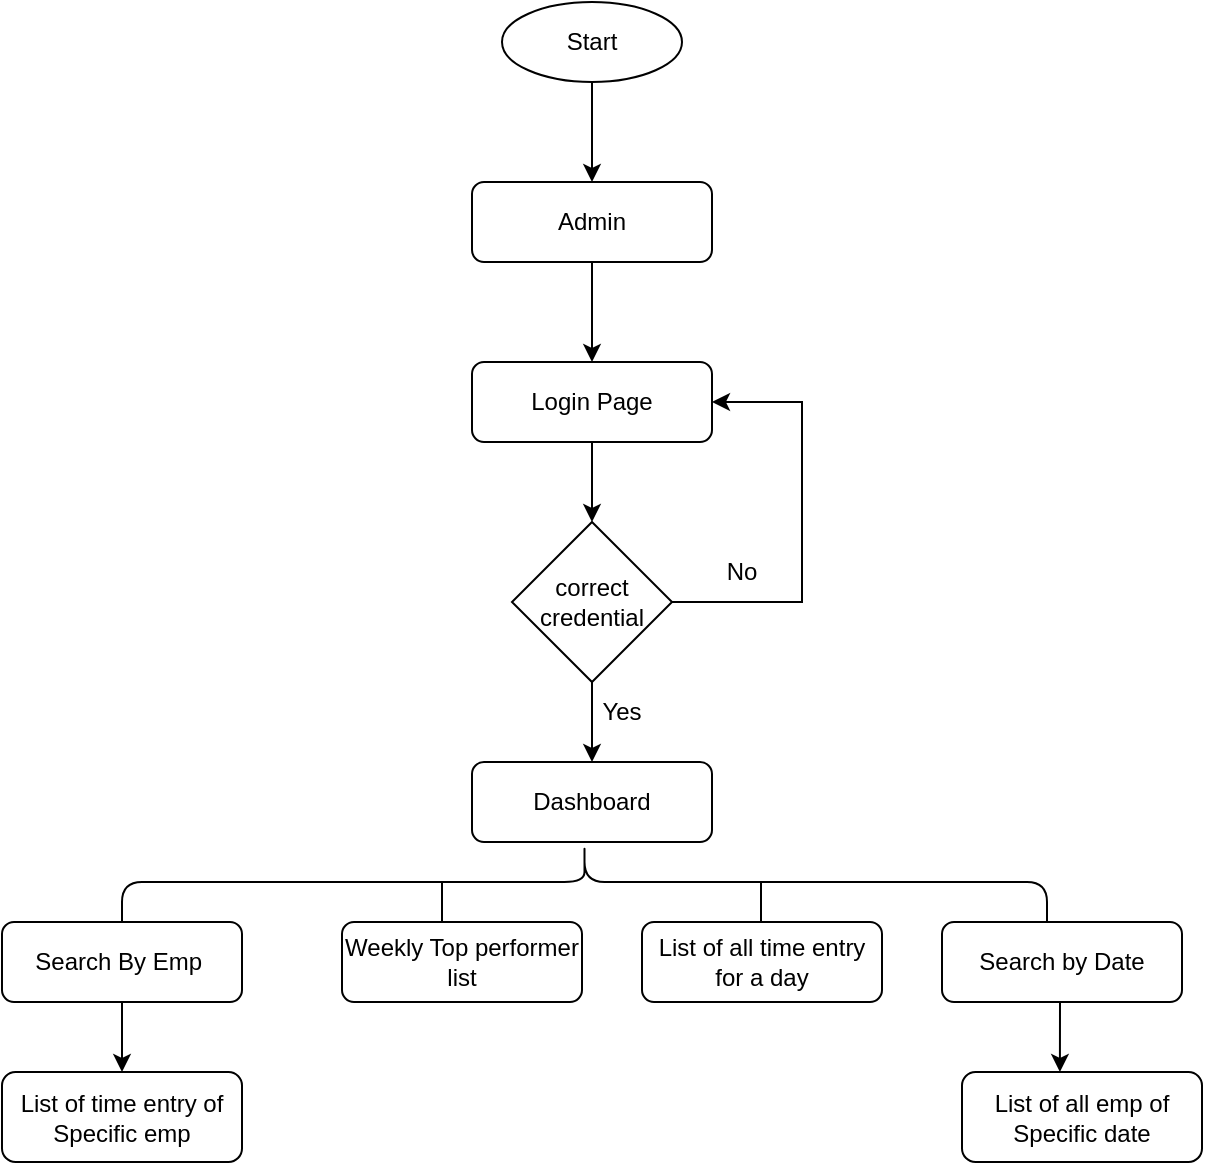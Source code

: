 <mxfile version="25.0.3" pages="2">
  <diagram id="C5RBs43oDa-KdzZeNtuy" name="Page-1">
    <mxGraphModel dx="954" dy="639" grid="1" gridSize="10" guides="1" tooltips="1" connect="1" arrows="1" fold="1" page="1" pageScale="1" pageWidth="827" pageHeight="1169" math="0" shadow="0">
      <root>
        <mxCell id="WIyWlLk6GJQsqaUBKTNV-0" />
        <mxCell id="WIyWlLk6GJQsqaUBKTNV-1" parent="WIyWlLk6GJQsqaUBKTNV-0" />
        <mxCell id="lDDxvoh7suUxgxob6qnk-7" style="edgeStyle=orthogonalEdgeStyle;rounded=0;orthogonalLoop=1;jettySize=auto;html=1;exitX=0.5;exitY=1;exitDx=0;exitDy=0;entryX=0.5;entryY=0;entryDx=0;entryDy=0;" edge="1" parent="WIyWlLk6GJQsqaUBKTNV-1" source="WIyWlLk6GJQsqaUBKTNV-3" target="lDDxvoh7suUxgxob6qnk-6">
          <mxGeometry relative="1" as="geometry" />
        </mxCell>
        <mxCell id="WIyWlLk6GJQsqaUBKTNV-3" value="Admin" style="rounded=1;whiteSpace=wrap;html=1;fontSize=12;glass=0;strokeWidth=1;shadow=0;" parent="WIyWlLk6GJQsqaUBKTNV-1" vertex="1">
          <mxGeometry x="385" y="110" width="120" height="40" as="geometry" />
        </mxCell>
        <mxCell id="WIyWlLk6GJQsqaUBKTNV-7" value="Dashboard" style="rounded=1;whiteSpace=wrap;html=1;fontSize=12;glass=0;strokeWidth=1;shadow=0;" parent="WIyWlLk6GJQsqaUBKTNV-1" vertex="1">
          <mxGeometry x="385" y="400" width="120" height="40" as="geometry" />
        </mxCell>
        <mxCell id="lDDxvoh7suUxgxob6qnk-1" value="" style="edgeStyle=orthogonalEdgeStyle;rounded=0;orthogonalLoop=1;jettySize=auto;html=1;" edge="1" parent="WIyWlLk6GJQsqaUBKTNV-1" source="lDDxvoh7suUxgxob6qnk-0" target="WIyWlLk6GJQsqaUBKTNV-3">
          <mxGeometry relative="1" as="geometry" />
        </mxCell>
        <mxCell id="lDDxvoh7suUxgxob6qnk-0" value="Start" style="ellipse;whiteSpace=wrap;html=1;" vertex="1" parent="WIyWlLk6GJQsqaUBKTNV-1">
          <mxGeometry x="400" y="20" width="90" height="40" as="geometry" />
        </mxCell>
        <mxCell id="lDDxvoh7suUxgxob6qnk-4" style="edgeStyle=orthogonalEdgeStyle;rounded=0;orthogonalLoop=1;jettySize=auto;html=1;exitX=0.5;exitY=1;exitDx=0;exitDy=0;entryX=0.5;entryY=0;entryDx=0;entryDy=0;" edge="1" parent="WIyWlLk6GJQsqaUBKTNV-1" source="lDDxvoh7suUxgxob6qnk-2" target="WIyWlLk6GJQsqaUBKTNV-7">
          <mxGeometry relative="1" as="geometry" />
        </mxCell>
        <mxCell id="lDDxvoh7suUxgxob6qnk-10" style="edgeStyle=orthogonalEdgeStyle;rounded=0;orthogonalLoop=1;jettySize=auto;html=1;exitX=1;exitY=0.5;exitDx=0;exitDy=0;entryX=1;entryY=0.5;entryDx=0;entryDy=0;" edge="1" parent="WIyWlLk6GJQsqaUBKTNV-1" source="lDDxvoh7suUxgxob6qnk-2" target="lDDxvoh7suUxgxob6qnk-6">
          <mxGeometry relative="1" as="geometry">
            <Array as="points">
              <mxPoint x="550" y="320" />
              <mxPoint x="550" y="220" />
            </Array>
          </mxGeometry>
        </mxCell>
        <mxCell id="lDDxvoh7suUxgxob6qnk-2" value="correct credential" style="rhombus;whiteSpace=wrap;html=1;" vertex="1" parent="WIyWlLk6GJQsqaUBKTNV-1">
          <mxGeometry x="405" y="280" width="80" height="80" as="geometry" />
        </mxCell>
        <mxCell id="lDDxvoh7suUxgxob6qnk-5" value="Yes" style="text;html=1;align=center;verticalAlign=middle;whiteSpace=wrap;rounded=0;" vertex="1" parent="WIyWlLk6GJQsqaUBKTNV-1">
          <mxGeometry x="430" y="360" width="60" height="30" as="geometry" />
        </mxCell>
        <mxCell id="lDDxvoh7suUxgxob6qnk-8" style="edgeStyle=orthogonalEdgeStyle;rounded=0;orthogonalLoop=1;jettySize=auto;html=1;exitX=0.5;exitY=1;exitDx=0;exitDy=0;entryX=0.5;entryY=0;entryDx=0;entryDy=0;" edge="1" parent="WIyWlLk6GJQsqaUBKTNV-1" source="lDDxvoh7suUxgxob6qnk-6" target="lDDxvoh7suUxgxob6qnk-2">
          <mxGeometry relative="1" as="geometry" />
        </mxCell>
        <mxCell id="lDDxvoh7suUxgxob6qnk-6" value="Login Page" style="rounded=1;whiteSpace=wrap;html=1;" vertex="1" parent="WIyWlLk6GJQsqaUBKTNV-1">
          <mxGeometry x="385" y="200" width="120" height="40" as="geometry" />
        </mxCell>
        <mxCell id="lDDxvoh7suUxgxob6qnk-11" value="No" style="text;html=1;align=center;verticalAlign=middle;whiteSpace=wrap;rounded=0;" vertex="1" parent="WIyWlLk6GJQsqaUBKTNV-1">
          <mxGeometry x="490" y="290" width="60" height="30" as="geometry" />
        </mxCell>
        <mxCell id="lDDxvoh7suUxgxob6qnk-13" value="" style="shape=curlyBracket;whiteSpace=wrap;html=1;rounded=1;labelPosition=left;verticalLabelPosition=middle;align=right;verticalAlign=middle;direction=south;" vertex="1" parent="WIyWlLk6GJQsqaUBKTNV-1">
          <mxGeometry x="210" y="440" width="462.5" height="40" as="geometry" />
        </mxCell>
        <mxCell id="lDDxvoh7suUxgxob6qnk-25" style="edgeStyle=orthogonalEdgeStyle;rounded=0;orthogonalLoop=1;jettySize=auto;html=1;exitX=0.5;exitY=1;exitDx=0;exitDy=0;entryX=0.5;entryY=0;entryDx=0;entryDy=0;" edge="1" parent="WIyWlLk6GJQsqaUBKTNV-1" source="lDDxvoh7suUxgxob6qnk-14" target="lDDxvoh7suUxgxob6qnk-24">
          <mxGeometry relative="1" as="geometry" />
        </mxCell>
        <mxCell id="lDDxvoh7suUxgxob6qnk-14" value="Search By Emp&amp;nbsp;" style="rounded=1;whiteSpace=wrap;html=1;" vertex="1" parent="WIyWlLk6GJQsqaUBKTNV-1">
          <mxGeometry x="150" y="480" width="120" height="40" as="geometry" />
        </mxCell>
        <mxCell id="lDDxvoh7suUxgxob6qnk-15" value="Search by Date" style="rounded=1;whiteSpace=wrap;html=1;" vertex="1" parent="WIyWlLk6GJQsqaUBKTNV-1">
          <mxGeometry x="620" y="480" width="120" height="40" as="geometry" />
        </mxCell>
        <mxCell id="lDDxvoh7suUxgxob6qnk-16" value="List of all time entry for a day" style="rounded=1;whiteSpace=wrap;html=1;" vertex="1" parent="WIyWlLk6GJQsqaUBKTNV-1">
          <mxGeometry x="470" y="480" width="120" height="40" as="geometry" />
        </mxCell>
        <mxCell id="lDDxvoh7suUxgxob6qnk-19" value="Weekly Top performer list" style="rounded=1;whiteSpace=wrap;html=1;" vertex="1" parent="WIyWlLk6GJQsqaUBKTNV-1">
          <mxGeometry x="320" y="480" width="120" height="40" as="geometry" />
        </mxCell>
        <mxCell id="lDDxvoh7suUxgxob6qnk-21" value="" style="endArrow=none;html=1;rounded=0;" edge="1" parent="WIyWlLk6GJQsqaUBKTNV-1">
          <mxGeometry width="50" height="50" relative="1" as="geometry">
            <mxPoint x="370" y="480" as="sourcePoint" />
            <mxPoint x="370" y="460" as="targetPoint" />
          </mxGeometry>
        </mxCell>
        <mxCell id="lDDxvoh7suUxgxob6qnk-22" value="" style="endArrow=none;html=1;rounded=0;" edge="1" parent="WIyWlLk6GJQsqaUBKTNV-1">
          <mxGeometry width="50" height="50" relative="1" as="geometry">
            <mxPoint x="529.5" y="480" as="sourcePoint" />
            <mxPoint x="529.5" y="460" as="targetPoint" />
          </mxGeometry>
        </mxCell>
        <mxCell id="lDDxvoh7suUxgxob6qnk-24" value="List of time entry of Specific emp" style="rounded=1;whiteSpace=wrap;html=1;" vertex="1" parent="WIyWlLk6GJQsqaUBKTNV-1">
          <mxGeometry x="150" y="555" width="120" height="45" as="geometry" />
        </mxCell>
        <mxCell id="lDDxvoh7suUxgxob6qnk-26" value="List of all emp of Specific date" style="rounded=1;whiteSpace=wrap;html=1;" vertex="1" parent="WIyWlLk6GJQsqaUBKTNV-1">
          <mxGeometry x="630" y="555" width="120" height="45" as="geometry" />
        </mxCell>
        <mxCell id="lDDxvoh7suUxgxob6qnk-28" style="edgeStyle=orthogonalEdgeStyle;rounded=0;orthogonalLoop=1;jettySize=auto;html=1;exitX=0.5;exitY=1;exitDx=0;exitDy=0;entryX=0.408;entryY=0;entryDx=0;entryDy=0;entryPerimeter=0;" edge="1" parent="WIyWlLk6GJQsqaUBKTNV-1" source="lDDxvoh7suUxgxob6qnk-15" target="lDDxvoh7suUxgxob6qnk-26">
          <mxGeometry relative="1" as="geometry" />
        </mxCell>
      </root>
    </mxGraphModel>
  </diagram>
  <diagram id="onQ0fEKLlDa7h6Y8T73T" name="Page-2">
    <mxGraphModel dx="954" dy="639" grid="1" gridSize="10" guides="1" tooltips="1" connect="1" arrows="1" fold="1" page="1" pageScale="1" pageWidth="850" pageHeight="1100" math="0" shadow="0">
      <root>
        <mxCell id="0" />
        <mxCell id="1" parent="0" />
        <mxCell id="nStN-9YolOoLrtS0YBtl-29" style="edgeStyle=orthogonalEdgeStyle;rounded=0;orthogonalLoop=1;jettySize=auto;html=1;exitX=0.5;exitY=1;exitDx=0;exitDy=0;entryX=0.5;entryY=0;entryDx=0;entryDy=0;" edge="1" parent="1" source="nStN-9YolOoLrtS0YBtl-2" target="nStN-9YolOoLrtS0YBtl-28">
          <mxGeometry relative="1" as="geometry" />
        </mxCell>
        <mxCell id="nStN-9YolOoLrtS0YBtl-2" value="Employee" style="rounded=1;whiteSpace=wrap;html=1;fontSize=12;glass=0;strokeWidth=1;shadow=0;" vertex="1" parent="1">
          <mxGeometry x="385" y="110" width="120" height="40" as="geometry" />
        </mxCell>
        <mxCell id="nStN-9YolOoLrtS0YBtl-3" value="Dashboard" style="rounded=1;whiteSpace=wrap;html=1;fontSize=12;glass=0;strokeWidth=1;shadow=0;" vertex="1" parent="1">
          <mxGeometry x="395" y="590" width="120" height="40" as="geometry" />
        </mxCell>
        <mxCell id="nStN-9YolOoLrtS0YBtl-4" value="" style="edgeStyle=orthogonalEdgeStyle;rounded=0;orthogonalLoop=1;jettySize=auto;html=1;" edge="1" parent="1" source="nStN-9YolOoLrtS0YBtl-5" target="nStN-9YolOoLrtS0YBtl-2">
          <mxGeometry relative="1" as="geometry" />
        </mxCell>
        <mxCell id="nStN-9YolOoLrtS0YBtl-5" value="Start" style="ellipse;whiteSpace=wrap;html=1;" vertex="1" parent="1">
          <mxGeometry x="400" y="20" width="90" height="40" as="geometry" />
        </mxCell>
        <mxCell id="nStN-9YolOoLrtS0YBtl-6" style="edgeStyle=orthogonalEdgeStyle;rounded=0;orthogonalLoop=1;jettySize=auto;html=1;exitX=0.5;exitY=1;exitDx=0;exitDy=0;entryX=0.5;entryY=0;entryDx=0;entryDy=0;" edge="1" parent="1" source="nStN-9YolOoLrtS0YBtl-8" target="nStN-9YolOoLrtS0YBtl-3">
          <mxGeometry relative="1" as="geometry" />
        </mxCell>
        <mxCell id="nStN-9YolOoLrtS0YBtl-7" style="edgeStyle=orthogonalEdgeStyle;rounded=0;orthogonalLoop=1;jettySize=auto;html=1;exitX=1;exitY=0.5;exitDx=0;exitDy=0;entryX=1;entryY=0.5;entryDx=0;entryDy=0;" edge="1" parent="1" source="nStN-9YolOoLrtS0YBtl-8" target="nStN-9YolOoLrtS0YBtl-11">
          <mxGeometry relative="1" as="geometry">
            <Array as="points">
              <mxPoint x="560" y="510" />
              <mxPoint x="560" y="410" />
            </Array>
          </mxGeometry>
        </mxCell>
        <mxCell id="nStN-9YolOoLrtS0YBtl-8" value="correct credential" style="rhombus;whiteSpace=wrap;html=1;" vertex="1" parent="1">
          <mxGeometry x="415" y="470" width="80" height="80" as="geometry" />
        </mxCell>
        <mxCell id="nStN-9YolOoLrtS0YBtl-9" value="Yes" style="text;html=1;align=center;verticalAlign=middle;whiteSpace=wrap;rounded=0;" vertex="1" parent="1">
          <mxGeometry x="440" y="550" width="60" height="30" as="geometry" />
        </mxCell>
        <mxCell id="nStN-9YolOoLrtS0YBtl-10" style="edgeStyle=orthogonalEdgeStyle;rounded=0;orthogonalLoop=1;jettySize=auto;html=1;exitX=0.5;exitY=1;exitDx=0;exitDy=0;entryX=0.5;entryY=0;entryDx=0;entryDy=0;" edge="1" parent="1" source="nStN-9YolOoLrtS0YBtl-11" target="nStN-9YolOoLrtS0YBtl-8">
          <mxGeometry relative="1" as="geometry" />
        </mxCell>
        <mxCell id="nStN-9YolOoLrtS0YBtl-11" value="Login Page" style="rounded=1;whiteSpace=wrap;html=1;" vertex="1" parent="1">
          <mxGeometry x="395" y="390" width="120" height="40" as="geometry" />
        </mxCell>
        <mxCell id="nStN-9YolOoLrtS0YBtl-12" value="No" style="text;html=1;align=center;verticalAlign=middle;whiteSpace=wrap;rounded=0;" vertex="1" parent="1">
          <mxGeometry x="500" y="480" width="60" height="30" as="geometry" />
        </mxCell>
        <mxCell id="nStN-9YolOoLrtS0YBtl-13" value="" style="shape=curlyBracket;whiteSpace=wrap;html=1;rounded=1;labelPosition=left;verticalLabelPosition=middle;align=right;verticalAlign=middle;direction=south;" vertex="1" parent="1">
          <mxGeometry x="220" y="630" width="462.5" height="40" as="geometry" />
        </mxCell>
        <mxCell id="nStN-9YolOoLrtS0YBtl-14" style="edgeStyle=orthogonalEdgeStyle;rounded=0;orthogonalLoop=1;jettySize=auto;html=1;exitX=0.5;exitY=1;exitDx=0;exitDy=0;entryX=0.5;entryY=0;entryDx=0;entryDy=0;" edge="1" parent="1" source="nStN-9YolOoLrtS0YBtl-15" target="nStN-9YolOoLrtS0YBtl-21">
          <mxGeometry relative="1" as="geometry" />
        </mxCell>
        <mxCell id="nStN-9YolOoLrtS0YBtl-15" value="Automatic Time Entry" style="rounded=1;whiteSpace=wrap;html=1;" vertex="1" parent="1">
          <mxGeometry x="160" y="670" width="120" height="40" as="geometry" />
        </mxCell>
        <mxCell id="nStN-9YolOoLrtS0YBtl-16" value="Manual Time Entry" style="rounded=1;whiteSpace=wrap;html=1;" vertex="1" parent="1">
          <mxGeometry x="630" y="670" width="120" height="40" as="geometry" />
        </mxCell>
        <mxCell id="nStN-9YolOoLrtS0YBtl-17" value="Manual Time Entry&amp;nbsp;" style="rounded=1;whiteSpace=wrap;html=1;" vertex="1" parent="1">
          <mxGeometry x="391.25" y="670" width="120" height="40" as="geometry" />
        </mxCell>
        <mxCell id="nStN-9YolOoLrtS0YBtl-43" style="edgeStyle=orthogonalEdgeStyle;rounded=0;orthogonalLoop=1;jettySize=auto;html=1;exitX=0.5;exitY=1;exitDx=0;exitDy=0;entryX=0.5;entryY=0;entryDx=0;entryDy=0;" edge="1" parent="1" source="nStN-9YolOoLrtS0YBtl-21" target="nStN-9YolOoLrtS0YBtl-39">
          <mxGeometry relative="1" as="geometry">
            <Array as="points">
              <mxPoint x="455" y="870" />
              <mxPoint x="610" y="870" />
            </Array>
          </mxGeometry>
        </mxCell>
        <mxCell id="nStN-9YolOoLrtS0YBtl-45" style="edgeStyle=orthogonalEdgeStyle;rounded=0;orthogonalLoop=1;jettySize=auto;html=1;exitX=0.5;exitY=1;exitDx=0;exitDy=0;" edge="1" parent="1" source="nStN-9YolOoLrtS0YBtl-21" target="nStN-9YolOoLrtS0YBtl-44">
          <mxGeometry relative="1" as="geometry">
            <Array as="points">
              <mxPoint x="455" y="870" />
              <mxPoint x="320" y="870" />
            </Array>
          </mxGeometry>
        </mxCell>
        <mxCell id="nStN-9YolOoLrtS0YBtl-21" value="Create Time entry" style="rounded=1;whiteSpace=wrap;html=1;" vertex="1" parent="1">
          <mxGeometry x="395" y="820" width="120" height="45" as="geometry" />
        </mxCell>
        <mxCell id="nStN-9YolOoLrtS0YBtl-23" style="edgeStyle=orthogonalEdgeStyle;rounded=0;orthogonalLoop=1;jettySize=auto;html=1;exitX=0.5;exitY=1;exitDx=0;exitDy=0;entryX=0.608;entryY=-0.067;entryDx=0;entryDy=0;entryPerimeter=0;" edge="1" parent="1" source="nStN-9YolOoLrtS0YBtl-16" target="nStN-9YolOoLrtS0YBtl-21">
          <mxGeometry relative="1" as="geometry">
            <mxPoint x="688.96" y="745" as="targetPoint" />
          </mxGeometry>
        </mxCell>
        <mxCell id="nStN-9YolOoLrtS0YBtl-25" value="Sign up" style="rhombus;whiteSpace=wrap;html=1;" vertex="1" parent="1">
          <mxGeometry x="405" y="260" width="80" height="80" as="geometry" />
        </mxCell>
        <mxCell id="nStN-9YolOoLrtS0YBtl-27" style="edgeStyle=orthogonalEdgeStyle;rounded=0;orthogonalLoop=1;jettySize=auto;html=1;exitX=0.5;exitY=1;exitDx=0;exitDy=0;entryX=0.417;entryY=-0.075;entryDx=0;entryDy=0;entryPerimeter=0;" edge="1" parent="1" source="nStN-9YolOoLrtS0YBtl-25" target="nStN-9YolOoLrtS0YBtl-11">
          <mxGeometry relative="1" as="geometry" />
        </mxCell>
        <mxCell id="nStN-9YolOoLrtS0YBtl-30" style="edgeStyle=orthogonalEdgeStyle;rounded=0;orthogonalLoop=1;jettySize=auto;html=1;exitX=0.5;exitY=1;exitDx=0;exitDy=0;entryX=0.5;entryY=0;entryDx=0;entryDy=0;" edge="1" parent="1" source="nStN-9YolOoLrtS0YBtl-28" target="nStN-9YolOoLrtS0YBtl-25">
          <mxGeometry relative="1" as="geometry" />
        </mxCell>
        <mxCell id="nStN-9YolOoLrtS0YBtl-28" value="Signup Page" style="rounded=1;whiteSpace=wrap;html=1;" vertex="1" parent="1">
          <mxGeometry x="385" y="190" width="120" height="40" as="geometry" />
        </mxCell>
        <mxCell id="nStN-9YolOoLrtS0YBtl-34" style="edgeStyle=orthogonalEdgeStyle;rounded=0;orthogonalLoop=1;jettySize=auto;html=1;exitX=1;exitY=0.5;exitDx=0;exitDy=0;entryX=1;entryY=0.5;entryDx=0;entryDy=0;" edge="1" parent="1">
          <mxGeometry relative="1" as="geometry">
            <Array as="points">
              <mxPoint x="550" y="300" />
              <mxPoint x="550" y="200" />
            </Array>
            <mxPoint x="485" y="300" as="sourcePoint" />
            <mxPoint x="505" y="200" as="targetPoint" />
          </mxGeometry>
        </mxCell>
        <mxCell id="nStN-9YolOoLrtS0YBtl-36" value="Yes" style="text;html=1;align=center;verticalAlign=middle;whiteSpace=wrap;rounded=0;" vertex="1" parent="1">
          <mxGeometry x="430" y="350" width="60" height="30" as="geometry" />
        </mxCell>
        <mxCell id="nStN-9YolOoLrtS0YBtl-37" value="&lt;span style=&quot;color: rgb(0, 0, 0); font-family: Helvetica; font-size: 12px; font-style: normal; font-variant-ligatures: normal; font-variant-caps: normal; font-weight: 400; letter-spacing: normal; orphans: 2; text-align: center; text-indent: 0px; text-transform: none; widows: 2; word-spacing: 0px; -webkit-text-stroke-width: 0px; white-space: normal; background-color: rgb(251, 251, 251); text-decoration-thickness: initial; text-decoration-style: initial; text-decoration-color: initial; display: inline !important; float: none;&quot;&gt;No&lt;/span&gt;" style="text;whiteSpace=wrap;html=1;" vertex="1" parent="1">
          <mxGeometry x="500" y="270" width="50" height="40" as="geometry" />
        </mxCell>
        <mxCell id="nStN-9YolOoLrtS0YBtl-38" value="" style="endArrow=none;html=1;rounded=0;" edge="1" parent="1">
          <mxGeometry width="50" height="50" relative="1" as="geometry">
            <mxPoint x="450.75" y="670" as="sourcePoint" />
            <mxPoint x="450.75" y="640" as="targetPoint" />
          </mxGeometry>
        </mxCell>
        <mxCell id="nStN-9YolOoLrtS0YBtl-39" value="Date Filter on Time entry" style="rounded=1;whiteSpace=wrap;html=1;" vertex="1" parent="1">
          <mxGeometry x="550" y="890" width="120" height="40" as="geometry" />
        </mxCell>
        <mxCell id="nStN-9YolOoLrtS0YBtl-40" value="Filtered Data" style="rounded=1;whiteSpace=wrap;html=1;" vertex="1" parent="1">
          <mxGeometry x="560" y="970" width="120" height="40" as="geometry" />
        </mxCell>
        <mxCell id="nStN-9YolOoLrtS0YBtl-42" style="edgeStyle=orthogonalEdgeStyle;rounded=0;orthogonalLoop=1;jettySize=auto;html=1;exitX=0.5;exitY=1;exitDx=0;exitDy=0;entryX=0.417;entryY=0.025;entryDx=0;entryDy=0;entryPerimeter=0;" edge="1" parent="1" source="nStN-9YolOoLrtS0YBtl-39" target="nStN-9YolOoLrtS0YBtl-40">
          <mxGeometry relative="1" as="geometry" />
        </mxCell>
        <mxCell id="nStN-9YolOoLrtS0YBtl-47" style="edgeStyle=orthogonalEdgeStyle;rounded=0;orthogonalLoop=1;jettySize=auto;html=1;exitX=0.5;exitY=1;exitDx=0;exitDy=0;entryX=0.5;entryY=0;entryDx=0;entryDy=0;" edge="1" parent="1" source="nStN-9YolOoLrtS0YBtl-44" target="nStN-9YolOoLrtS0YBtl-46">
          <mxGeometry relative="1" as="geometry" />
        </mxCell>
        <mxCell id="nStN-9YolOoLrtS0YBtl-44" value="Edit Entry" style="rounded=1;whiteSpace=wrap;html=1;" vertex="1" parent="1">
          <mxGeometry x="260" y="890" width="120" height="40" as="geometry" />
        </mxCell>
        <mxCell id="nStN-9YolOoLrtS0YBtl-46" value="Edit Entry" style="rounded=1;whiteSpace=wrap;html=1;" vertex="1" parent="1">
          <mxGeometry x="260" y="970" width="120" height="40" as="geometry" />
        </mxCell>
        <mxCell id="nStN-9YolOoLrtS0YBtl-48" value="" style="shape=curlyBracket;whiteSpace=wrap;html=1;rounded=1;flipH=1;labelPosition=right;verticalLabelPosition=middle;align=left;verticalAlign=middle;direction=north;" vertex="1" parent="1">
          <mxGeometry x="320" y="1010" width="320" height="40" as="geometry" />
        </mxCell>
        <mxCell id="nStN-9YolOoLrtS0YBtl-49" value="End" style="ellipse;whiteSpace=wrap;html=1;" vertex="1" parent="1">
          <mxGeometry x="440" y="1050" width="80" height="40" as="geometry" />
        </mxCell>
      </root>
    </mxGraphModel>
  </diagram>
</mxfile>
